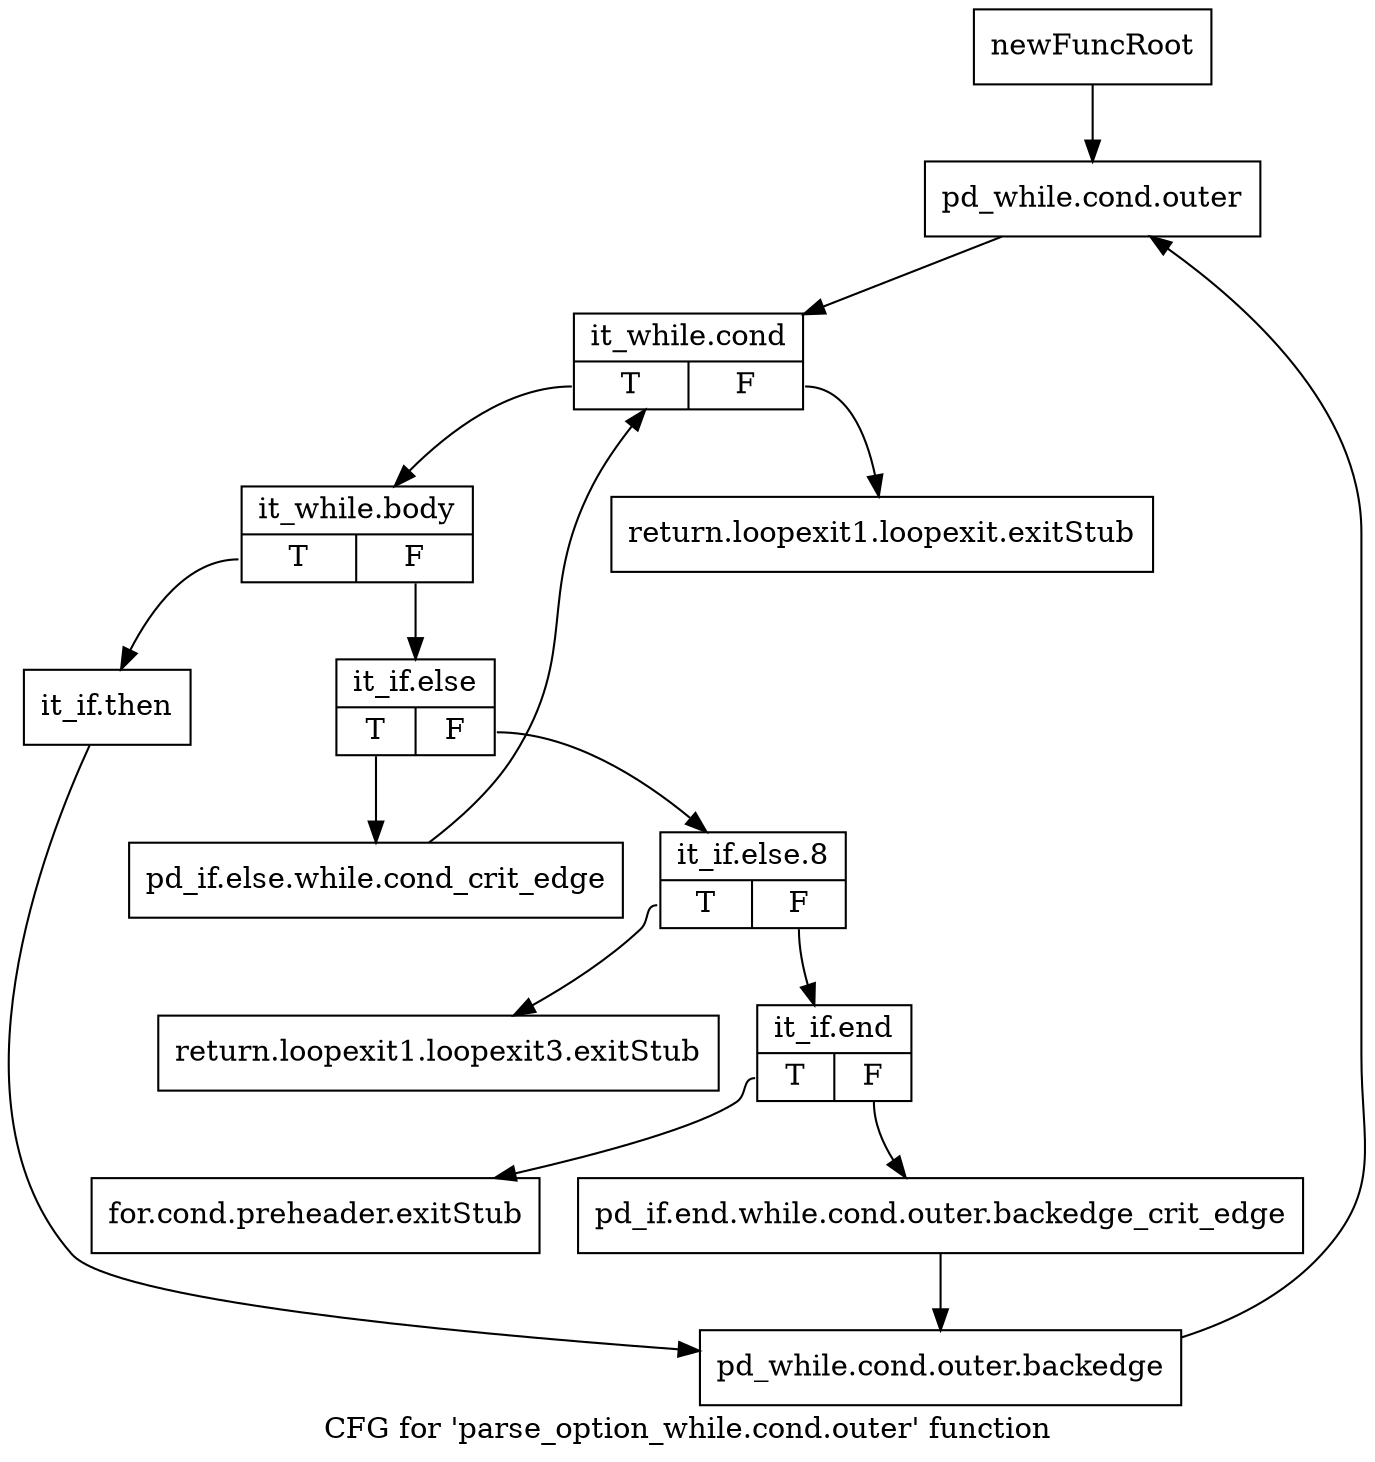 digraph "CFG for 'parse_option_while.cond.outer' function" {
	label="CFG for 'parse_option_while.cond.outer' function";

	Node0xa2cf0e0 [shape=record,label="{newFuncRoot}"];
	Node0xa2cf0e0 -> Node0xa2db120;
	Node0xa2db030 [shape=record,label="{return.loopexit1.loopexit.exitStub}"];
	Node0xa2db080 [shape=record,label="{return.loopexit1.loopexit3.exitStub}"];
	Node0xa2db0d0 [shape=record,label="{for.cond.preheader.exitStub}"];
	Node0xa2db120 [shape=record,label="{pd_while.cond.outer}"];
	Node0xa2db120 -> Node0xa2db170;
	Node0xa2db170 [shape=record,label="{it_while.cond|{<s0>T|<s1>F}}"];
	Node0xa2db170:s0 -> Node0xa2db1c0;
	Node0xa2db170:s1 -> Node0xa2db030;
	Node0xa2db1c0 [shape=record,label="{it_while.body|{<s0>T|<s1>F}}"];
	Node0xa2db1c0:s0 -> Node0xa2db3a0;
	Node0xa2db1c0:s1 -> Node0xa2db210;
	Node0xa2db210 [shape=record,label="{it_if.else|{<s0>T|<s1>F}}"];
	Node0xa2db210:s0 -> Node0xa2db350;
	Node0xa2db210:s1 -> Node0xa2db260;
	Node0xa2db260 [shape=record,label="{it_if.else.8|{<s0>T|<s1>F}}"];
	Node0xa2db260:s0 -> Node0xa2db080;
	Node0xa2db260:s1 -> Node0xa2db2b0;
	Node0xa2db2b0 [shape=record,label="{it_if.end|{<s0>T|<s1>F}}"];
	Node0xa2db2b0:s0 -> Node0xa2db0d0;
	Node0xa2db2b0:s1 -> Node0xa2db300;
	Node0xa2db300 [shape=record,label="{pd_if.end.while.cond.outer.backedge_crit_edge}"];
	Node0xa2db300 -> Node0xa2db3f0;
	Node0xa2db350 [shape=record,label="{pd_if.else.while.cond_crit_edge}"];
	Node0xa2db350 -> Node0xa2db170;
	Node0xa2db3a0 [shape=record,label="{it_if.then}"];
	Node0xa2db3a0 -> Node0xa2db3f0;
	Node0xa2db3f0 [shape=record,label="{pd_while.cond.outer.backedge}"];
	Node0xa2db3f0 -> Node0xa2db120;
}
